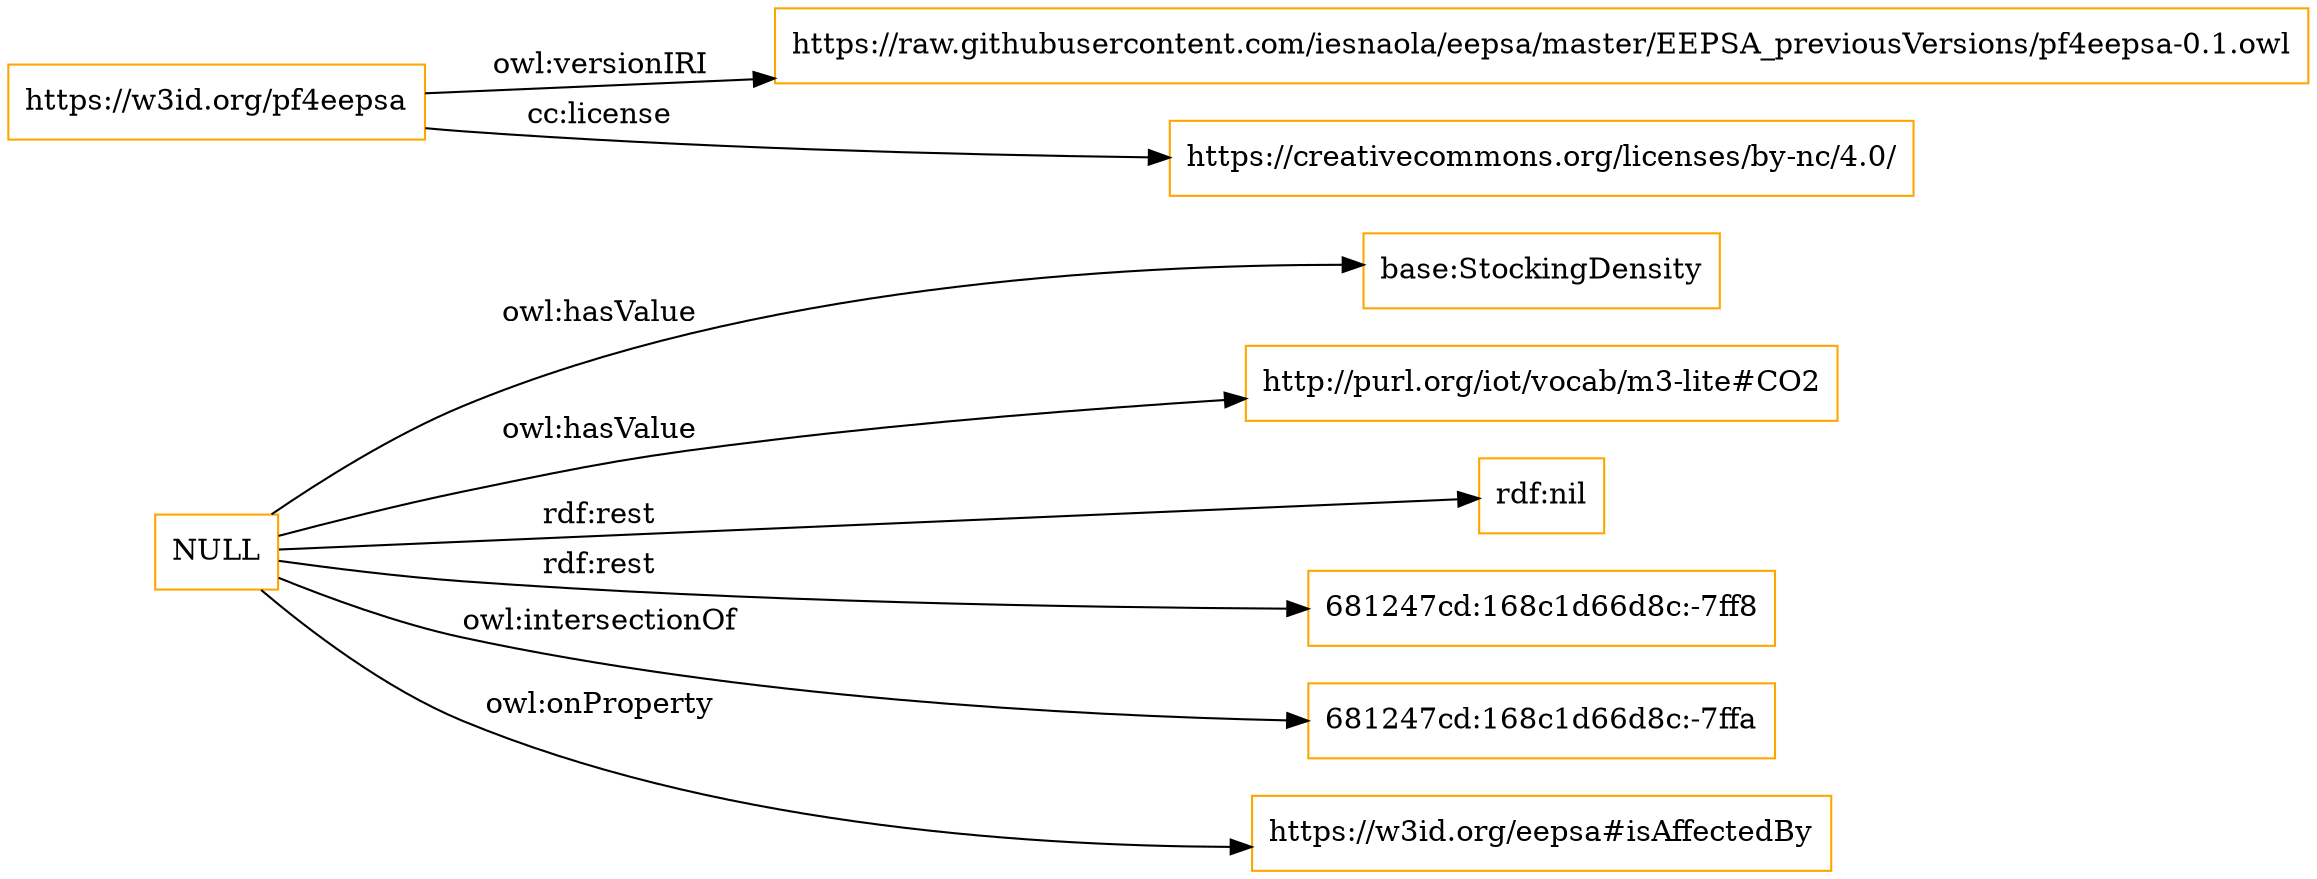 digraph ar2dtool_diagram { 
rankdir=LR;
size="1501"
node [shape = rectangle, color="orange"]; "base:StockingDensity" ; /*classes style*/
	"NULL" -> "http://purl.org/iot/vocab/m3-lite#CO2" [ label = "owl:hasValue" ];
	"NULL" -> "rdf:nil" [ label = "rdf:rest" ];
	"NULL" -> "681247cd:168c1d66d8c:-7ff8" [ label = "rdf:rest" ];
	"NULL" -> "681247cd:168c1d66d8c:-7ffa" [ label = "owl:intersectionOf" ];
	"NULL" -> "base:StockingDensity" [ label = "owl:hasValue" ];
	"NULL" -> "https://w3id.org/eepsa#isAffectedBy" [ label = "owl:onProperty" ];
	"https://w3id.org/pf4eepsa" -> "https://raw.githubusercontent.com/iesnaola/eepsa/master/EEPSA_previousVersions/pf4eepsa-0.1.owl" [ label = "owl:versionIRI" ];
	"https://w3id.org/pf4eepsa" -> "https://creativecommons.org/licenses/by-nc/4.0/" [ label = "cc:license" ];

}
